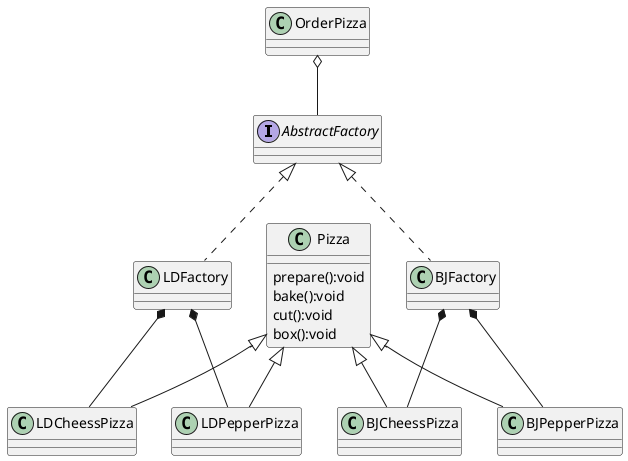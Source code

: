@startuml
'https://plantuml.com/class-diagram


interface AbstractFactory

OrderPizza o-- AbstractFactory

AbstractFactory <|.. BJFactory
AbstractFactory <|.. LDFactory

BJFactory *-- BJCheessPizza
BJFactory *-- BJPepperPizza
LDFactory *-- LDCheessPizza
LDFactory *-- LDPepperPizza

Pizza <|-- BJCheessPizza
Pizza <|-- BJPepperPizza

Pizza <|-- LDCheessPizza
Pizza <|-- LDPepperPizza






class Pizza {
prepare():void
bake():void
cut():void
box():void
}



@enduml